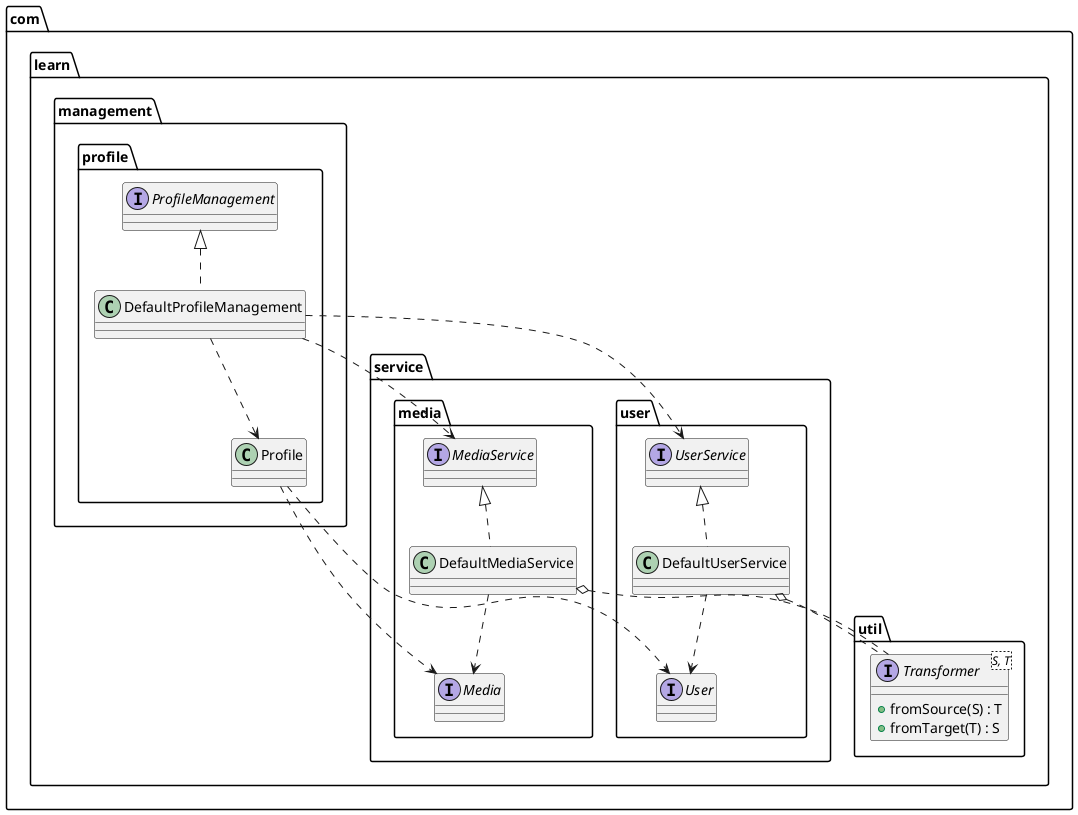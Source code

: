 @startuml

package com.learn.service.user {
    interface User

    interface UserService
    UserService <|.. DefaultUserService

    class DefaultUserService
    DefaultUserService ..> User
}

package com.learn.service.media {
    interface Media

    interface MediaService
    MediaService <|.. DefaultMediaService

    class DefaultMediaService
    DefaultMediaService ..> Media
}

package com.learn.management.profile {
    class Profile
    Profile ..> User
    Profile ..> Media

    interface ProfileManagement
    ProfileManagement <|.down. DefaultProfileManagement

    class DefaultProfileManagement
    DefaultProfileManagement ..> UserService
    DefaultProfileManagement ..> MediaService
    DefaultProfileManagement ..> Profile
}

package com.learn.util {
    interface Transformer <S, T> {
        + fromSource(S) : T
        + fromTarget(T) : S
    }
    DefaultUserService o.. Transformer
    DefaultMediaService o.. Transformer
}

@enduml